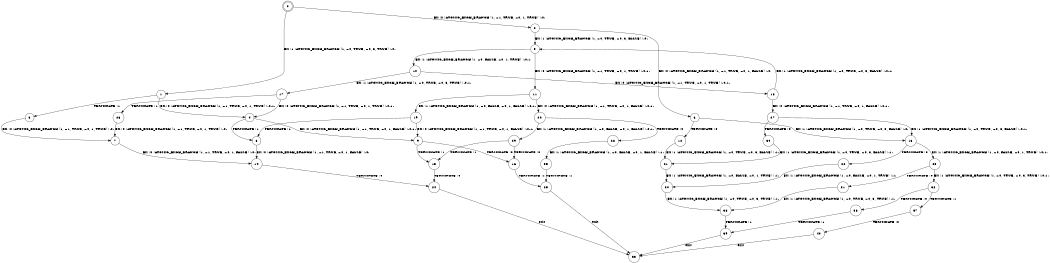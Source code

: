 digraph BCG {
size = "7, 10.5";
center = TRUE;
node [shape = circle];
0 [peripheries = 2];
0 -> 1 [label = "EX !1 !ATOMIC_EXCH_BRANCH (1, +0, TRUE, +0, 3, TRUE) !:0:"];
0 -> 2 [label = "EX !0 !ATOMIC_EXCH_BRANCH (1, +1, TRUE, +0, 1, TRUE) !:0:"];
1 -> 3 [label = "TERMINATE !1"];
1 -> 4 [label = "EX !0 !ATOMIC_EXCH_BRANCH (1, +1, TRUE, +0, 1, TRUE) !:0:1:"];
2 -> 5 [label = "EX !1 !ATOMIC_EXCH_BRANCH (1, +0, TRUE, +0, 3, FALSE) !:0:"];
2 -> 6 [label = "EX !0 !ATOMIC_EXCH_BRANCH (1, +1, TRUE, +0, 1, FALSE) !:0:"];
3 -> 7 [label = "EX !0 !ATOMIC_EXCH_BRANCH (1, +1, TRUE, +0, 1, TRUE) !:0:"];
4 -> 8 [label = "TERMINATE !1"];
4 -> 9 [label = "EX !0 !ATOMIC_EXCH_BRANCH (1, +1, TRUE, +0, 1, FALSE) !:0:1:"];
5 -> 10 [label = "EX !1 !ATOMIC_EXCH_BRANCH (1, +0, FALSE, +0, 1, TRUE) !:0:1:"];
5 -> 11 [label = "EX !0 !ATOMIC_EXCH_BRANCH (1, +1, TRUE, +0, 1, TRUE) !:0:1:"];
6 -> 12 [label = "TERMINATE !0"];
6 -> 13 [label = "EX !1 !ATOMIC_EXCH_BRANCH (1, +0, TRUE, +0, 3, FALSE) !:0:"];
7 -> 14 [label = "EX !0 !ATOMIC_EXCH_BRANCH (1, +1, TRUE, +0, 1, FALSE) !:0:"];
8 -> 14 [label = "EX !0 !ATOMIC_EXCH_BRANCH (1, +1, TRUE, +0, 1, FALSE) !:0:"];
9 -> 15 [label = "TERMINATE !1"];
9 -> 16 [label = "TERMINATE !0"];
10 -> 17 [label = "EX !1 !ATOMIC_EXCH_BRANCH (1, +0, TRUE, +0, 3, TRUE) !:0:1:"];
10 -> 18 [label = "EX !0 !ATOMIC_EXCH_BRANCH (1, +1, TRUE, +0, 1, TRUE) !:0:1:"];
11 -> 19 [label = "EX !1 !ATOMIC_EXCH_BRANCH (1, +0, FALSE, +0, 1, FALSE) !:0:1:"];
11 -> 20 [label = "EX !0 !ATOMIC_EXCH_BRANCH (1, +1, TRUE, +0, 1, FALSE) !:0:1:"];
12 -> 21 [label = "EX !1 !ATOMIC_EXCH_BRANCH (1, +0, TRUE, +0, 3, FALSE) !:1:"];
13 -> 22 [label = "TERMINATE !0"];
13 -> 23 [label = "EX !1 !ATOMIC_EXCH_BRANCH (1, +0, FALSE, +0, 1, TRUE) !:0:1:"];
14 -> 24 [label = "TERMINATE !0"];
15 -> 24 [label = "TERMINATE !0"];
16 -> 25 [label = "TERMINATE !1"];
17 -> 26 [label = "TERMINATE !1"];
17 -> 4 [label = "EX !0 !ATOMIC_EXCH_BRANCH (1, +1, TRUE, +0, 1, TRUE) !:0:1:"];
18 -> 5 [label = "EX !1 !ATOMIC_EXCH_BRANCH (1, +0, TRUE, +0, 3, FALSE) !:0:1:"];
18 -> 27 [label = "EX !0 !ATOMIC_EXCH_BRANCH (1, +1, TRUE, +0, 1, FALSE) !:0:1:"];
19 -> 8 [label = "TERMINATE !1"];
19 -> 9 [label = "EX !0 !ATOMIC_EXCH_BRANCH (1, +1, TRUE, +0, 1, FALSE) !:0:1:"];
20 -> 28 [label = "TERMINATE !0"];
20 -> 29 [label = "EX !1 !ATOMIC_EXCH_BRANCH (1, +0, FALSE, +0, 1, FALSE) !:0:1:"];
21 -> 30 [label = "EX !1 !ATOMIC_EXCH_BRANCH (1, +0, FALSE, +0, 1, TRUE) !:1:"];
22 -> 30 [label = "EX !1 !ATOMIC_EXCH_BRANCH (1, +0, FALSE, +0, 1, TRUE) !:1:"];
23 -> 31 [label = "TERMINATE !0"];
23 -> 32 [label = "EX !1 !ATOMIC_EXCH_BRANCH (1, +0, TRUE, +0, 3, TRUE) !:0:1:"];
24 -> 33 [label = "exit"];
25 -> 33 [label = "exit"];
26 -> 7 [label = "EX !0 !ATOMIC_EXCH_BRANCH (1, +1, TRUE, +0, 1, TRUE) !:0:"];
27 -> 34 [label = "TERMINATE !0"];
27 -> 13 [label = "EX !1 !ATOMIC_EXCH_BRANCH (1, +0, TRUE, +0, 3, FALSE) !:0:1:"];
28 -> 35 [label = "EX !1 !ATOMIC_EXCH_BRANCH (1, +0, FALSE, +0, 1, FALSE) !:1:"];
29 -> 15 [label = "TERMINATE !1"];
29 -> 16 [label = "TERMINATE !0"];
30 -> 36 [label = "EX !1 !ATOMIC_EXCH_BRANCH (1, +0, TRUE, +0, 3, TRUE) !:1:"];
31 -> 36 [label = "EX !1 !ATOMIC_EXCH_BRANCH (1, +0, TRUE, +0, 3, TRUE) !:1:"];
32 -> 37 [label = "TERMINATE !1"];
32 -> 38 [label = "TERMINATE !0"];
34 -> 21 [label = "EX !1 !ATOMIC_EXCH_BRANCH (1, +0, TRUE, +0, 3, FALSE) !:1:"];
35 -> 25 [label = "TERMINATE !1"];
36 -> 39 [label = "TERMINATE !1"];
37 -> 40 [label = "TERMINATE !0"];
38 -> 39 [label = "TERMINATE !1"];
39 -> 33 [label = "exit"];
40 -> 33 [label = "exit"];
}
